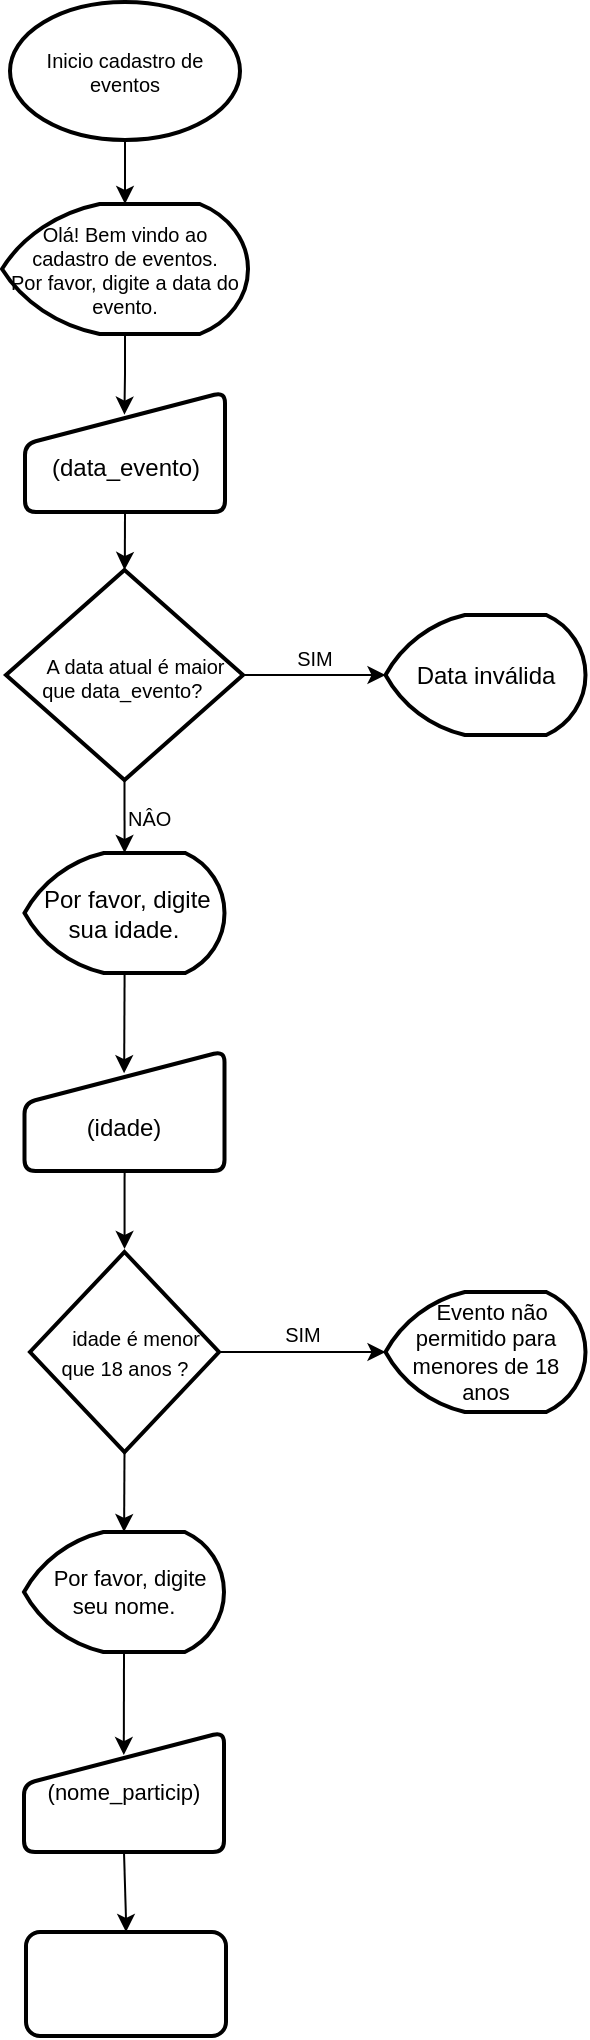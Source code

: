 <mxfile version="16.6.5" type="github"><diagram id="gChGrbSCKXLXu62mFakp" name="Page-1"><mxGraphModel dx="694" dy="386" grid="0" gridSize="10" guides="1" tooltips="1" connect="1" arrows="1" fold="1" page="0" pageScale="1" pageWidth="827" pageHeight="1169" math="0" shadow="0"><root><mxCell id="0"/><mxCell id="1" parent="0"/><mxCell id="eOybXmLH0Cuv-CmlZ1wJ-30" value="" style="edgeStyle=orthogonalEdgeStyle;rounded=0;jumpStyle=line;orthogonalLoop=1;jettySize=auto;html=1;labelBackgroundColor=none;labelBorderColor=none;fontSize=10;fontColor=#000000;" edge="1" parent="1" source="eOybXmLH0Cuv-CmlZ1wJ-3" target="eOybXmLH0Cuv-CmlZ1wJ-7"><mxGeometry relative="1" as="geometry"/></mxCell><mxCell id="eOybXmLH0Cuv-CmlZ1wJ-3" value="&lt;br&gt;(data_evento)" style="html=1;strokeWidth=2;shape=manualInput;whiteSpace=wrap;rounded=1;size=26;arcSize=11;" vertex="1" parent="1"><mxGeometry x="95.5" y="334" width="100" height="60" as="geometry"/></mxCell><mxCell id="eOybXmLH0Cuv-CmlZ1wJ-18" value="" style="edgeStyle=orthogonalEdgeStyle;rounded=0;orthogonalLoop=1;jettySize=auto;html=1;fontSize=10;" edge="1" parent="1" source="eOybXmLH0Cuv-CmlZ1wJ-4" target="eOybXmLH0Cuv-CmlZ1wJ-6"><mxGeometry relative="1" as="geometry"/></mxCell><mxCell id="eOybXmLH0Cuv-CmlZ1wJ-4" value="&lt;span style=&quot;font-size: 10px;&quot;&gt;Inicio cadastro de eventos&lt;/span&gt;" style="strokeWidth=2;html=1;shape=mxgraph.flowchart.start_1;whiteSpace=wrap;fontSize=10;" vertex="1" parent="1"><mxGeometry x="88" y="139" width="115" height="69" as="geometry"/></mxCell><mxCell id="eOybXmLH0Cuv-CmlZ1wJ-19" value="" style="edgeStyle=orthogonalEdgeStyle;rounded=0;orthogonalLoop=1;jettySize=auto;html=1;fontSize=10;entryX=0.497;entryY=0.189;entryDx=0;entryDy=0;entryPerimeter=0;" edge="1" parent="1" source="eOybXmLH0Cuv-CmlZ1wJ-6" target="eOybXmLH0Cuv-CmlZ1wJ-3"><mxGeometry relative="1" as="geometry"><mxPoint x="145" y="342" as="targetPoint"/><Array as="points"><mxPoint x="145" y="325"/><mxPoint x="145" y="325"/></Array></mxGeometry></mxCell><mxCell id="eOybXmLH0Cuv-CmlZ1wJ-6" value="Olá! Bem vindo ao cadastro de eventos.&lt;br&gt;Por favor, digite a data do evento." style="strokeWidth=2;html=1;shape=mxgraph.flowchart.display;whiteSpace=wrap;fontSize=10;" vertex="1" parent="1"><mxGeometry x="84" y="240" width="123" height="65" as="geometry"/></mxCell><mxCell id="eOybXmLH0Cuv-CmlZ1wJ-20" value="SIM" style="edgeStyle=orthogonalEdgeStyle;rounded=0;orthogonalLoop=1;jettySize=auto;fontSize=10;labelBorderColor=none;labelPosition=center;verticalLabelPosition=top;align=center;verticalAlign=bottom;html=1;" edge="1" parent="1" source="eOybXmLH0Cuv-CmlZ1wJ-7" target="eOybXmLH0Cuv-CmlZ1wJ-10"><mxGeometry relative="1" as="geometry"/></mxCell><mxCell id="eOybXmLH0Cuv-CmlZ1wJ-23" value="NÂO" style="edgeStyle=orthogonalEdgeStyle;rounded=0;jumpStyle=line;orthogonalLoop=1;jettySize=auto;html=1;labelBorderColor=none;fontSize=10;fontColor=#000000;labelBackgroundColor=none;labelPosition=right;verticalLabelPosition=middle;align=left;verticalAlign=middle;" edge="1" parent="1" source="eOybXmLH0Cuv-CmlZ1wJ-7" target="eOybXmLH0Cuv-CmlZ1wJ-22"><mxGeometry relative="1" as="geometry"/></mxCell><mxCell id="eOybXmLH0Cuv-CmlZ1wJ-7" value="&lt;p style=&quot;line-height: 1&quot;&gt;&lt;font style=&quot;font-size: 10px&quot;&gt;&amp;nbsp; &amp;nbsp; A data atual é maior que data_evento?&amp;nbsp;&lt;/font&gt;&lt;/p&gt;" style="strokeWidth=2;html=1;shape=mxgraph.flowchart.decision;whiteSpace=wrap;" vertex="1" parent="1"><mxGeometry x="86" y="423" width="118.5" height="105" as="geometry"/></mxCell><mxCell id="eOybXmLH0Cuv-CmlZ1wJ-10" value="&lt;font style=&quot;font-size: 12px&quot;&gt;Data inválida&lt;/font&gt;" style="strokeWidth=2;html=1;shape=mxgraph.flowchart.display;whiteSpace=wrap;fontSize=10;" vertex="1" parent="1"><mxGeometry x="275.75" y="445.5" width="100" height="60" as="geometry"/></mxCell><mxCell id="eOybXmLH0Cuv-CmlZ1wJ-26" value="" style="edgeStyle=orthogonalEdgeStyle;rounded=0;jumpStyle=line;orthogonalLoop=1;jettySize=auto;html=1;labelBackgroundColor=none;labelBorderColor=none;fontSize=10;fontColor=#000000;entryX=0.498;entryY=0.185;entryDx=0;entryDy=0;entryPerimeter=0;" edge="1" parent="1" source="eOybXmLH0Cuv-CmlZ1wJ-22" target="eOybXmLH0Cuv-CmlZ1wJ-24"><mxGeometry relative="1" as="geometry"/></mxCell><mxCell id="eOybXmLH0Cuv-CmlZ1wJ-22" value="&lt;font color=&quot;#000000&quot;&gt;&amp;nbsp;Por favor, digite sua idade.&lt;/font&gt;" style="strokeWidth=2;html=1;shape=mxgraph.flowchart.display;whiteSpace=wrap;labelBackgroundColor=none;labelBorderColor=none;fontSize=12;fillColor=none;fontColor=#FFFFFF;" vertex="1" parent="1"><mxGeometry x="95.25" y="564.5" width="100" height="60" as="geometry"/></mxCell><mxCell id="eOybXmLH0Cuv-CmlZ1wJ-27" value="" style="edgeStyle=orthogonalEdgeStyle;rounded=0;jumpStyle=line;orthogonalLoop=1;jettySize=auto;html=1;labelBackgroundColor=none;labelBorderColor=none;fontSize=10;fontColor=#000000;" edge="1" parent="1" source="eOybXmLH0Cuv-CmlZ1wJ-24"><mxGeometry relative="1" as="geometry"><mxPoint x="145.27" y="762.5" as="targetPoint"/></mxGeometry></mxCell><mxCell id="eOybXmLH0Cuv-CmlZ1wJ-24" value="&lt;br&gt;(idade)" style="html=1;strokeWidth=2;shape=manualInput;whiteSpace=wrap;rounded=1;size=26;arcSize=11;" vertex="1" parent="1"><mxGeometry x="95.25" y="663.5" width="100" height="60" as="geometry"/></mxCell><mxCell id="eOybXmLH0Cuv-CmlZ1wJ-32" value="SIM" style="edgeStyle=orthogonalEdgeStyle;rounded=0;jumpStyle=line;orthogonalLoop=1;jettySize=auto;html=1;labelBackgroundColor=none;labelBorderColor=none;fontSize=10;fontColor=#000000;labelPosition=center;verticalLabelPosition=top;align=center;verticalAlign=bottom;" edge="1" parent="1" source="eOybXmLH0Cuv-CmlZ1wJ-28" target="eOybXmLH0Cuv-CmlZ1wJ-31"><mxGeometry relative="1" as="geometry"/></mxCell><mxCell id="eOybXmLH0Cuv-CmlZ1wJ-34" value="" style="edgeStyle=orthogonalEdgeStyle;rounded=0;jumpStyle=line;orthogonalLoop=1;jettySize=auto;html=1;labelBackgroundColor=none;labelBorderColor=none;fontSize=11;fontColor=#000000;" edge="1" parent="1" source="eOybXmLH0Cuv-CmlZ1wJ-28" target="eOybXmLH0Cuv-CmlZ1wJ-33"><mxGeometry relative="1" as="geometry"/></mxCell><mxCell id="eOybXmLH0Cuv-CmlZ1wJ-28" value="&lt;font style=&quot;font-size: 10px&quot;&gt;&amp;nbsp; &amp;nbsp; idade é menor que 18 anos ?&lt;/font&gt;" style="strokeWidth=2;html=1;shape=mxgraph.flowchart.decision;whiteSpace=wrap;" vertex="1" parent="1"><mxGeometry x="98" y="764" width="94.5" height="100" as="geometry"/></mxCell><mxCell id="eOybXmLH0Cuv-CmlZ1wJ-31" value="&lt;font style=&quot;font-size: 11px&quot;&gt;&amp;nbsp; Evento não permitido para menores de 18 anos&lt;/font&gt;" style="strokeWidth=2;html=1;shape=mxgraph.flowchart.display;whiteSpace=wrap;fontSize=10;" vertex="1" parent="1"><mxGeometry x="275.75" y="784" width="100" height="60" as="geometry"/></mxCell><mxCell id="eOybXmLH0Cuv-CmlZ1wJ-36" value="" style="edgeStyle=orthogonalEdgeStyle;rounded=0;jumpStyle=line;orthogonalLoop=1;jettySize=auto;html=1;labelBackgroundColor=none;labelBorderColor=none;fontSize=11;fontColor=#000000;entryX=0.499;entryY=0.192;entryDx=0;entryDy=0;entryPerimeter=0;" edge="1" parent="1" source="eOybXmLH0Cuv-CmlZ1wJ-33" target="eOybXmLH0Cuv-CmlZ1wJ-35"><mxGeometry relative="1" as="geometry"/></mxCell><mxCell id="eOybXmLH0Cuv-CmlZ1wJ-33" value="&amp;nbsp; Por favor, digite seu nome." style="strokeWidth=2;html=1;shape=mxgraph.flowchart.display;whiteSpace=wrap;labelBackgroundColor=none;labelBorderColor=none;fontSize=11;fontColor=#000000;fillColor=none;" vertex="1" parent="1"><mxGeometry x="95" y="904" width="100" height="60" as="geometry"/></mxCell><mxCell id="eOybXmLH0Cuv-CmlZ1wJ-38" value="" style="edgeStyle=orthogonalEdgeStyle;rounded=0;jumpStyle=line;orthogonalLoop=1;jettySize=auto;html=1;labelBackgroundColor=none;labelBorderColor=none;fontSize=11;fontColor=#000000;" edge="1" parent="1" source="eOybXmLH0Cuv-CmlZ1wJ-35" target="eOybXmLH0Cuv-CmlZ1wJ-37"><mxGeometry relative="1" as="geometry"/></mxCell><mxCell id="eOybXmLH0Cuv-CmlZ1wJ-35" value="(nome_particip)" style="html=1;strokeWidth=2;shape=manualInput;whiteSpace=wrap;rounded=1;size=26;arcSize=11;labelBackgroundColor=none;labelBorderColor=none;fontSize=11;fontColor=#000000;fillColor=none;" vertex="1" parent="1"><mxGeometry x="95" y="1004" width="100" height="60" as="geometry"/></mxCell><mxCell id="eOybXmLH0Cuv-CmlZ1wJ-37" value="" style="rounded=1;whiteSpace=wrap;html=1;absoluteArcSize=1;arcSize=14;strokeWidth=2;labelBackgroundColor=none;labelBorderColor=none;fontSize=11;fontColor=#000000;fillColor=none;" vertex="1" parent="1"><mxGeometry x="96" y="1104" width="100" height="52" as="geometry"/></mxCell></root></mxGraphModel></diagram></mxfile>
